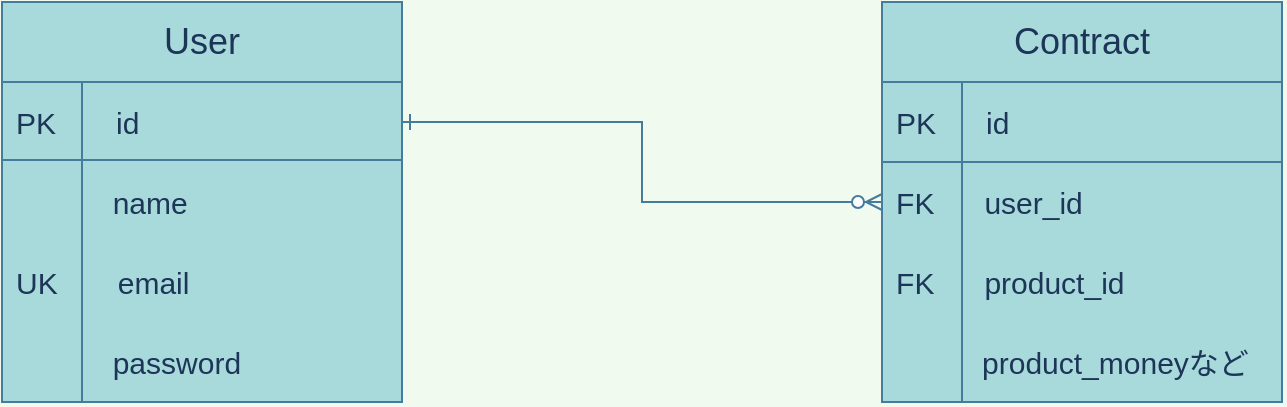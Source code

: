 <mxfile>
    <diagram id="VvPVKsB3yH8hmssAPp1N" name="ページ1">
        <mxGraphModel dx="628" dy="635" grid="1" gridSize="10" guides="1" tooltips="1" connect="1" arrows="1" fold="1" page="1" pageScale="1" pageWidth="300" pageHeight="400" background="#F1FAEE" math="0" shadow="0">
            <root>
                <mxCell id="0"/>
                <mxCell id="1" parent="0"/>
                <mxCell id="3" value="" style="whiteSpace=wrap;html=1;aspect=fixed;fillColor=#A8DADC;strokeColor=#457B9D;fontColor=#1D3557;" vertex="1" parent="1">
                    <mxGeometry x="220" y="80" width="200" height="200" as="geometry"/>
                </mxCell>
                <mxCell id="4" value="" style="whiteSpace=wrap;html=1;aspect=fixed;fillColor=#A8DADC;strokeColor=#457B9D;fontColor=#1D3557;" vertex="1" parent="1">
                    <mxGeometry x="660" y="80" width="200" height="200" as="geometry"/>
                </mxCell>
                <mxCell id="6" value="" style="endArrow=none;html=1;strokeColor=#457B9D;fontColor=#1D3557;labelBackgroundColor=#F1FAEE;" edge="1" parent="1">
                    <mxGeometry width="50" height="50" relative="1" as="geometry">
                        <mxPoint x="260" y="280" as="sourcePoint"/>
                        <mxPoint x="260" y="120" as="targetPoint"/>
                    </mxGeometry>
                </mxCell>
                <mxCell id="7" value="" style="endArrow=none;html=1;strokeColor=#457B9D;fontColor=#1D3557;labelBackgroundColor=#F1FAEE;" edge="1" parent="1">
                    <mxGeometry width="50" height="50" relative="1" as="geometry">
                        <mxPoint x="420" y="120" as="sourcePoint"/>
                        <mxPoint x="220" y="120" as="targetPoint"/>
                    </mxGeometry>
                </mxCell>
                <mxCell id="8" value="&lt;font style=&quot;font-size: 18px&quot;&gt;User&lt;/font&gt;" style="text;html=1;strokeColor=none;fillColor=none;align=center;verticalAlign=middle;whiteSpace=wrap;rounded=0;fontColor=#1D3557;" vertex="1" parent="1">
                    <mxGeometry x="220" y="80" width="200" height="40" as="geometry"/>
                </mxCell>
                <mxCell id="9" value="&lt;span style=&quot;font-size: 18px&quot;&gt;Contract&lt;/span&gt;" style="text;html=1;strokeColor=none;fillColor=none;align=center;verticalAlign=middle;whiteSpace=wrap;rounded=0;fontColor=#1D3557;" vertex="1" parent="1">
                    <mxGeometry x="660" y="80" width="200" height="40" as="geometry"/>
                </mxCell>
                <mxCell id="10" value="" style="endArrow=none;html=1;strokeColor=#457B9D;fontColor=#1D3557;labelBackgroundColor=#F1FAEE;" edge="1" parent="1">
                    <mxGeometry width="50" height="50" relative="1" as="geometry">
                        <mxPoint x="860" y="120" as="sourcePoint"/>
                        <mxPoint x="660" y="120" as="targetPoint"/>
                    </mxGeometry>
                </mxCell>
                <mxCell id="11" value="" style="endArrow=none;html=1;strokeColor=#457B9D;fontColor=#1D3557;labelBackgroundColor=#F1FAEE;" edge="1" parent="1">
                    <mxGeometry width="50" height="50" relative="1" as="geometry">
                        <mxPoint x="700" y="280" as="sourcePoint"/>
                        <mxPoint x="700" y="120" as="targetPoint"/>
                    </mxGeometry>
                </mxCell>
                <mxCell id="12" value="&lt;div&gt;&lt;font style=&quot;font-size: 18px&quot;&gt;&amp;nbsp;&lt;/font&gt;&lt;font style=&quot;font-size: 15px&quot;&gt;PK&amp;nbsp; &amp;nbsp; &amp;nbsp; id&amp;nbsp; &amp;nbsp;&lt;/font&gt;&lt;/div&gt;" style="text;html=1;strokeColor=none;fillColor=none;align=left;verticalAlign=middle;whiteSpace=wrap;rounded=0;fontColor=#1D3557;" vertex="1" parent="1">
                    <mxGeometry x="660" y="120" width="200" height="40" as="geometry"/>
                </mxCell>
                <mxCell id="13" value="&lt;div&gt;&lt;font style=&quot;font-size: 18px&quot;&gt;&amp;nbsp;&lt;/font&gt;&lt;font style=&quot;font-size: 15px&quot;&gt;PK　　id&amp;nbsp; &amp;nbsp;&lt;/font&gt;&lt;/div&gt;" style="text;html=1;strokeColor=none;fillColor=none;align=left;verticalAlign=middle;whiteSpace=wrap;rounded=0;fontColor=#1D3557;" vertex="1" parent="1">
                    <mxGeometry x="220" y="120" width="200" height="40" as="geometry"/>
                </mxCell>
                <mxCell id="14" value="&lt;font style=&quot;font-size: 15px&quot;&gt;&amp;nbsp;　 　　name&lt;/font&gt;" style="text;html=1;strokeColor=none;fillColor=none;align=left;verticalAlign=middle;whiteSpace=wrap;rounded=0;fontColor=#1D3557;" vertex="1" parent="1">
                    <mxGeometry x="220" y="160" width="200" height="40" as="geometry"/>
                </mxCell>
                <mxCell id="24" style="rounded=0;orthogonalLoop=1;jettySize=auto;html=1;exitX=1;exitY=0.5;exitDx=0;exitDy=0;entryX=0;entryY=0.5;entryDx=0;entryDy=0;endArrow=ERzeroToMany;endFill=1;startArrow=ERone;startFill=0;targetPerimeterSpacing=0;sourcePerimeterSpacing=0;edgeStyle=orthogonalEdgeStyle;strokeColor=#457B9D;fontColor=#1D3557;labelBackgroundColor=#F1FAEE;" edge="1" parent="1" source="13" target="17">
                    <mxGeometry relative="1" as="geometry">
                        <Array as="points">
                            <mxPoint x="540" y="140"/>
                            <mxPoint x="540" y="180"/>
                        </Array>
                    </mxGeometry>
                </mxCell>
                <mxCell id="15" value="&lt;div&gt;&lt;font style=&quot;font-size: 18px&quot;&gt;&amp;nbsp;&lt;/font&gt;&lt;font style=&quot;font-size: 15px&quot;&gt;U&lt;/font&gt;&lt;font style=&quot;font-size: 15px&quot;&gt;K　　email&lt;/font&gt;&lt;/div&gt;" style="text;html=1;strokeColor=none;fillColor=none;align=left;verticalAlign=middle;whiteSpace=wrap;rounded=0;fontColor=#1D3557;" vertex="1" parent="1">
                    <mxGeometry x="220" y="200" width="200" height="40" as="geometry"/>
                </mxCell>
                <mxCell id="16" value="&lt;div&gt;&lt;font style=&quot;font-size: 15px&quot;&gt;　&amp;nbsp; 　　password&lt;/font&gt;&lt;/div&gt;" style="text;html=1;strokeColor=none;fillColor=none;align=left;verticalAlign=middle;whiteSpace=wrap;rounded=0;fontColor=#1D3557;" vertex="1" parent="1">
                    <mxGeometry x="220" y="240" width="200" height="40" as="geometry"/>
                </mxCell>
                <mxCell id="17" value="&lt;div&gt;&lt;font style=&quot;font-size: 18px&quot;&gt;&amp;nbsp;&lt;/font&gt;&lt;font style=&quot;font-size: 15px&quot;&gt;F&lt;/font&gt;&lt;font style=&quot;font-size: 15px&quot;&gt;K&amp;nbsp; &amp;nbsp; &amp;nbsp; user_id&amp;nbsp; &amp;nbsp;&lt;/font&gt;&lt;/div&gt;" style="text;html=1;strokeColor=none;fillColor=none;align=left;verticalAlign=middle;whiteSpace=wrap;rounded=0;fontColor=#1D3557;" vertex="1" parent="1">
                    <mxGeometry x="660" y="160" width="200" height="40" as="geometry"/>
                </mxCell>
                <mxCell id="18" value="&lt;div&gt;&lt;font style=&quot;font-size: 18px&quot;&gt;&amp;nbsp;　&lt;/font&gt;&lt;font style=&quot;font-size: 15px&quot;&gt;&amp;nbsp; &amp;nbsp; &amp;nbsp; product_moneyなど&lt;/font&gt;&lt;/div&gt;" style="text;html=1;strokeColor=none;fillColor=none;align=left;verticalAlign=middle;whiteSpace=wrap;rounded=0;fontColor=#1D3557;" vertex="1" parent="1">
                    <mxGeometry x="660" y="240" width="200" height="40" as="geometry"/>
                </mxCell>
                <mxCell id="19" value="&lt;div&gt;&lt;font style=&quot;font-size: 18px&quot;&gt;&amp;nbsp;&lt;/font&gt;&lt;font style=&quot;font-size: 15px&quot;&gt;F&lt;/font&gt;&lt;font style=&quot;font-size: 15px&quot;&gt;K&amp;nbsp; &amp;nbsp; &amp;nbsp; product_id&lt;/font&gt;&lt;/div&gt;" style="text;html=1;strokeColor=none;fillColor=none;align=left;verticalAlign=middle;whiteSpace=wrap;rounded=0;fontColor=#1D3557;" vertex="1" parent="1">
                    <mxGeometry x="660" y="200" width="200" height="40" as="geometry"/>
                </mxCell>
                <mxCell id="20" value="" style="endArrow=none;html=1;strokeColor=#457B9D;fontColor=#1D3557;labelBackgroundColor=#F1FAEE;" edge="1" parent="1">
                    <mxGeometry width="50" height="50" relative="1" as="geometry">
                        <mxPoint x="660" y="160" as="sourcePoint"/>
                        <mxPoint x="860" y="160" as="targetPoint"/>
                    </mxGeometry>
                </mxCell>
                <mxCell id="22" value="" style="endArrow=none;html=1;strokeColor=#457B9D;fontColor=#1D3557;labelBackgroundColor=#F1FAEE;" edge="1" parent="1">
                    <mxGeometry width="50" height="50" relative="1" as="geometry">
                        <mxPoint x="220" y="159" as="sourcePoint"/>
                        <mxPoint x="420" y="159" as="targetPoint"/>
                    </mxGeometry>
                </mxCell>
            </root>
        </mxGraphModel>
    </diagram>
</mxfile>